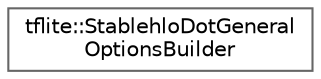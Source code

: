 digraph "Graphical Class Hierarchy"
{
 // LATEX_PDF_SIZE
  bgcolor="transparent";
  edge [fontname=Helvetica,fontsize=10,labelfontname=Helvetica,labelfontsize=10];
  node [fontname=Helvetica,fontsize=10,shape=box,height=0.2,width=0.4];
  rankdir="LR";
  Node0 [id="Node000000",label="tflite::StablehloDotGeneral\lOptionsBuilder",height=0.2,width=0.4,color="grey40", fillcolor="white", style="filled",URL="$structtflite_1_1_stablehlo_dot_general_options_builder.html",tooltip=" "];
}
